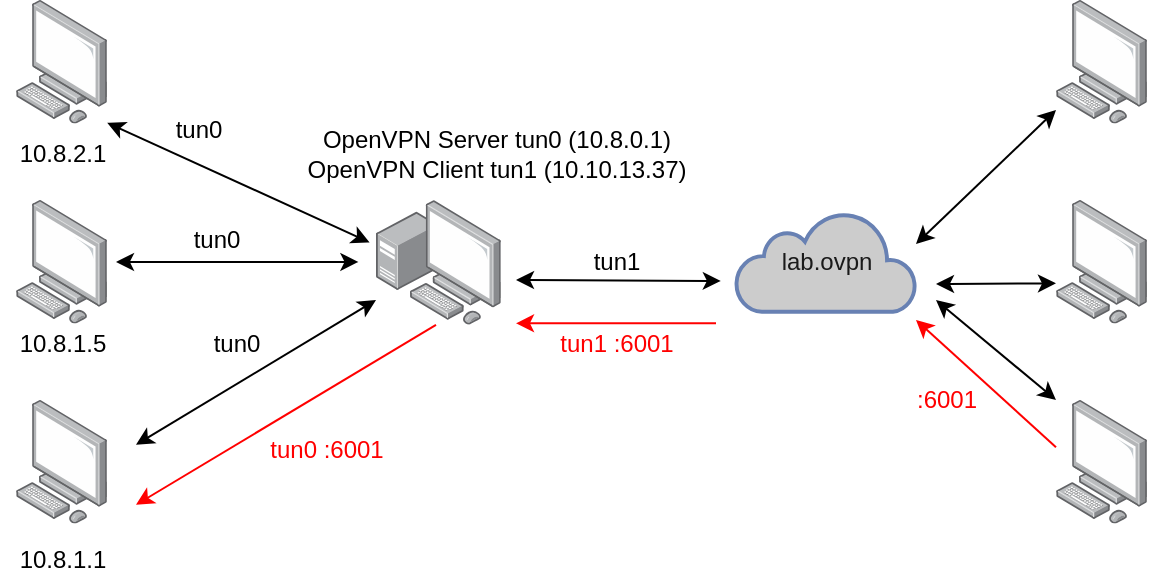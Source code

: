 <mxfile version="14.7.6" type="device"><diagram id="zBLJXhmCRF4coxBXuEGe" name="Page-1"><mxGraphModel dx="726" dy="461" grid="1" gridSize="10" guides="1" tooltips="1" connect="1" arrows="1" fold="1" page="1" pageScale="1" pageWidth="827" pageHeight="1169" math="0" shadow="0"><root><mxCell id="0"/><mxCell id="1" parent="0"/><mxCell id="gif47HC8FLajH5-OSgF9-1" value="" style="points=[];aspect=fixed;html=1;align=center;shadow=0;dashed=0;image;image=img/lib/allied_telesis/computer_and_terminals/Personal_Computer.svg;" parent="1" vertex="1"><mxGeometry x="100" y="470" width="45.6" height="61.8" as="geometry"/></mxCell><mxCell id="gif47HC8FLajH5-OSgF9-2" value="" style="points=[];aspect=fixed;html=1;align=center;shadow=0;dashed=0;image;image=img/lib/allied_telesis/computer_and_terminals/Personal_Computer.svg;" parent="1" vertex="1"><mxGeometry x="100" y="370" width="45.6" height="61.8" as="geometry"/></mxCell><mxCell id="gif47HC8FLajH5-OSgF9-3" value="" style="points=[];aspect=fixed;html=1;align=center;shadow=0;dashed=0;image;image=img/lib/allied_telesis/computer_and_terminals/Personal_Computer.svg;" parent="1" vertex="1"><mxGeometry x="100" y="570" width="45.6" height="61.8" as="geometry"/></mxCell><mxCell id="gif47HC8FLajH5-OSgF9-4" value="" style="points=[];aspect=fixed;html=1;align=center;shadow=0;dashed=0;image;image=img/lib/allied_telesis/computer_and_terminals/Personal_Computer_with_Server.svg;" parent="1" vertex="1"><mxGeometry x="280" y="470" width="62.4" height="62.4" as="geometry"/></mxCell><mxCell id="gif47HC8FLajH5-OSgF9-5" value="&lt;font color=&quot;#1A1A1A&quot;&gt;lab.ovpn&lt;/font&gt;" style="html=1;outlineConnect=0;fillColor=#CCCCCC;strokeColor=#6881B3;gradientColor=none;gradientDirection=north;strokeWidth=2;shape=mxgraph.networks.cloud;fontColor=#ffffff;" parent="1" vertex="1"><mxGeometry x="460" y="475.9" width="90" height="50" as="geometry"/></mxCell><mxCell id="gif47HC8FLajH5-OSgF9-6" value="" style="points=[];aspect=fixed;html=1;align=center;shadow=0;dashed=0;image;image=img/lib/allied_telesis/computer_and_terminals/Personal_Computer.svg;" parent="1" vertex="1"><mxGeometry x="620" y="370" width="45.6" height="61.8" as="geometry"/></mxCell><mxCell id="gif47HC8FLajH5-OSgF9-7" value="" style="points=[];aspect=fixed;html=1;align=center;shadow=0;dashed=0;image;image=img/lib/allied_telesis/computer_and_terminals/Personal_Computer.svg;" parent="1" vertex="1"><mxGeometry x="620" y="470" width="45.6" height="61.8" as="geometry"/></mxCell><mxCell id="gif47HC8FLajH5-OSgF9-8" value="" style="points=[];aspect=fixed;html=1;align=center;shadow=0;dashed=0;image;image=img/lib/allied_telesis/computer_and_terminals/Personal_Computer.svg;" parent="1" vertex="1"><mxGeometry x="620" y="570" width="45.6" height="61.8" as="geometry"/></mxCell><mxCell id="gif47HC8FLajH5-OSgF9-9" value="&lt;div&gt;OpenVPN Server tun0 (10.8.0.1)&lt;br&gt;&lt;/div&gt;&lt;div&gt;OpenVPN Client tun1 (10.10.13.37)&lt;br&gt;&lt;/div&gt;" style="text;html=1;align=center;verticalAlign=middle;resizable=0;points=[];autosize=1;strokeColor=none;" parent="1" vertex="1"><mxGeometry x="235" y="431.8" width="210" height="30" as="geometry"/></mxCell><mxCell id="gif47HC8FLajH5-OSgF9-11" value="" style="endArrow=classic;startArrow=classic;html=1;" parent="1" edge="1"><mxGeometry width="50" height="50" relative="1" as="geometry"><mxPoint x="350" y="510" as="sourcePoint"/><mxPoint x="452.4" y="510.48" as="targetPoint"/></mxGeometry></mxCell><mxCell id="gif47HC8FLajH5-OSgF9-12" value="tun1" style="text;html=1;align=center;verticalAlign=middle;resizable=0;points=[];autosize=1;strokeColor=none;" parent="1" vertex="1"><mxGeometry x="380" y="491.2" width="40" height="20" as="geometry"/></mxCell><mxCell id="gif47HC8FLajH5-OSgF9-13" value="" style="endArrow=classic;startArrow=classic;html=1;" parent="1" edge="1"><mxGeometry width="50" height="50" relative="1" as="geometry"><mxPoint x="145.6" y="431.4" as="sourcePoint"/><mxPoint x="276.8" y="491.2" as="targetPoint"/></mxGeometry></mxCell><mxCell id="gif47HC8FLajH5-OSgF9-14" value="" style="endArrow=classic;startArrow=classic;html=1;" parent="1" edge="1"><mxGeometry width="50" height="50" relative="1" as="geometry"><mxPoint x="150" y="500.96" as="sourcePoint"/><mxPoint x="271.2" y="500.96" as="targetPoint"/></mxGeometry></mxCell><mxCell id="gif47HC8FLajH5-OSgF9-15" value="" style="endArrow=classic;startArrow=classic;html=1;" parent="1" target="gif47HC8FLajH5-OSgF9-4" edge="1"><mxGeometry width="50" height="50" relative="1" as="geometry"><mxPoint x="160.0" y="592.4" as="sourcePoint"/><mxPoint x="260" y="532.4" as="targetPoint"/></mxGeometry></mxCell><mxCell id="gif47HC8FLajH5-OSgF9-16" value="tun0" style="text;html=1;align=center;verticalAlign=middle;resizable=0;points=[];autosize=1;strokeColor=none;" parent="1" vertex="1"><mxGeometry x="190" y="531.8" width="40" height="20" as="geometry"/></mxCell><mxCell id="gif47HC8FLajH5-OSgF9-17" value="tun0" style="text;html=1;align=center;verticalAlign=middle;resizable=0;points=[];autosize=1;strokeColor=none;" parent="1" vertex="1"><mxGeometry x="180" y="480.0" width="40" height="20" as="geometry"/></mxCell><mxCell id="gif47HC8FLajH5-OSgF9-18" value="tun0" style="text;html=1;align=center;verticalAlign=middle;resizable=0;points=[];autosize=1;strokeColor=none;" parent="1" vertex="1"><mxGeometry x="171.2" y="425.0" width="40" height="20" as="geometry"/></mxCell><mxCell id="gif47HC8FLajH5-OSgF9-19" value="" style="endArrow=classic;html=1;strokeColor=#FF0000;" parent="1" edge="1"><mxGeometry width="50" height="50" relative="1" as="geometry"><mxPoint x="620" y="593.6" as="sourcePoint"/><mxPoint x="550" y="530" as="targetPoint"/></mxGeometry></mxCell><mxCell id="gif47HC8FLajH5-OSgF9-20" value="" style="endArrow=classic;html=1;strokeColor=#FF0000;" parent="1" edge="1"><mxGeometry width="50" height="50" relative="1" as="geometry"><mxPoint x="450" y="531.64" as="sourcePoint"/><mxPoint x="350" y="531.64" as="targetPoint"/></mxGeometry></mxCell><mxCell id="gif47HC8FLajH5-OSgF9-23" value="10.8.2.1" style="text;html=1;align=center;verticalAlign=middle;resizable=0;points=[];autosize=1;strokeColor=none;" parent="1" vertex="1"><mxGeometry x="92.8" y="436.8" width="60" height="20" as="geometry"/></mxCell><mxCell id="gif47HC8FLajH5-OSgF9-24" value="10.8.1.5" style="text;html=1;align=center;verticalAlign=middle;resizable=0;points=[];autosize=1;strokeColor=none;" parent="1" vertex="1"><mxGeometry x="92.8" y="531.8" width="60" height="20" as="geometry"/></mxCell><mxCell id="gif47HC8FLajH5-OSgF9-25" value="10.8.1.1" style="text;html=1;align=center;verticalAlign=middle;resizable=0;points=[];autosize=1;strokeColor=none;" parent="1" vertex="1"><mxGeometry x="92.8" y="640" width="60" height="20" as="geometry"/></mxCell><mxCell id="XDrp0OzLhDu9JghkgTBi-1" value="&lt;font color=&quot;#FF0000&quot;&gt;tun1 :6001&lt;/font&gt;" style="text;html=1;align=center;verticalAlign=middle;resizable=0;points=[];autosize=1;strokeColor=none;" parent="1" vertex="1"><mxGeometry x="365" y="532.4" width="70" height="20" as="geometry"/></mxCell><mxCell id="XDrp0OzLhDu9JghkgTBi-2" value="&lt;font color=&quot;#FF0000&quot;&gt;:6001&lt;/font&gt;" style="text;html=1;align=center;verticalAlign=middle;resizable=0;points=[];autosize=1;strokeColor=none;" parent="1" vertex="1"><mxGeometry x="540" y="560" width="50" height="20" as="geometry"/></mxCell><mxCell id="PaxJJONpzohwHUYpozfn-1" value="" style="endArrow=classic;html=1;strokeColor=#FF0000;" edge="1" parent="1"><mxGeometry width="50" height="50" relative="1" as="geometry"><mxPoint x="310" y="532.4" as="sourcePoint"/><mxPoint x="160" y="622.4" as="targetPoint"/></mxGeometry></mxCell><mxCell id="PaxJJONpzohwHUYpozfn-2" value="&lt;font color=&quot;#FF0000&quot;&gt;tun0 :6001&lt;/font&gt;" style="text;html=1;align=center;verticalAlign=middle;resizable=0;points=[];autosize=1;strokeColor=none;" vertex="1" parent="1"><mxGeometry x="220" y="585" width="70" height="20" as="geometry"/></mxCell><mxCell id="PaxJJONpzohwHUYpozfn-3" value="" style="endArrow=classic;startArrow=classic;html=1;" edge="1" parent="1"><mxGeometry width="50" height="50" relative="1" as="geometry"><mxPoint x="560" y="512" as="sourcePoint"/><mxPoint x="620.0" y="511.68" as="targetPoint"/></mxGeometry></mxCell><mxCell id="PaxJJONpzohwHUYpozfn-4" value="" style="endArrow=classic;startArrow=classic;html=1;" edge="1" parent="1"><mxGeometry width="50" height="50" relative="1" as="geometry"><mxPoint x="560" y="520" as="sourcePoint"/><mxPoint x="620" y="570" as="targetPoint"/></mxGeometry></mxCell><mxCell id="PaxJJONpzohwHUYpozfn-5" value="" style="endArrow=classic;startArrow=classic;html=1;" edge="1" parent="1"><mxGeometry width="50" height="50" relative="1" as="geometry"><mxPoint x="550" y="492" as="sourcePoint"/><mxPoint x="620" y="425" as="targetPoint"/></mxGeometry></mxCell></root></mxGraphModel></diagram></mxfile>
